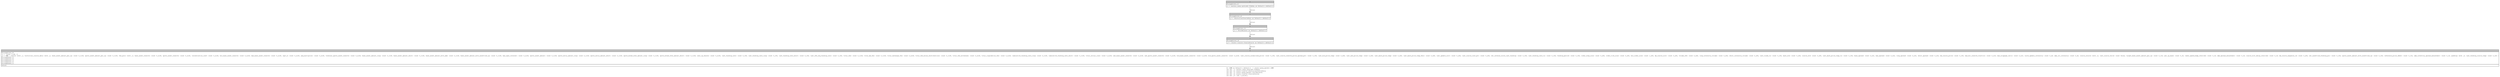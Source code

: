 digraph Mir_0_3823 {
    graph [fontname="Courier, monospace"];
    node [fontname="Courier, monospace"];
    edge [fontname="Courier, monospace"];
    label=<fn &lt;AMM as Default&gt;::default() -&gt; state::perp_market::AMM<br align="left"/>let mut _1: anchor_lang::prelude::Pubkey;<br align="left"/>let mut _2: state::oracle::HistoricalOracleData;<br align="left"/>let mut _3: state::perp_market::PoolBalance;<br align="left"/>let mut _4: state::oracle::OracleSource;<br align="left"/>let mut _5: [u8; 3_usize];<br align="left"/>>;
    bb0__0_3823 [shape="none", label=<<table border="0" cellborder="1" cellspacing="0"><tr><td bgcolor="gray" align="center" colspan="1">0</td></tr><tr><td align="left" balign="left">StorageLive(_1)<br/></td></tr><tr><td align="left">_1 = &lt;anchor_lang::prelude::Pubkey as Default&gt;::default()</td></tr></table>>];
    bb1__0_3823 [shape="none", label=<<table border="0" cellborder="1" cellspacing="0"><tr><td bgcolor="gray" align="center" colspan="1">1</td></tr><tr><td align="left" balign="left">StorageLive(_2)<br/></td></tr><tr><td align="left">_2 = &lt;HistoricalOracleData as Default&gt;::default()</td></tr></table>>];
    bb2__0_3823 [shape="none", label=<<table border="0" cellborder="1" cellspacing="0"><tr><td bgcolor="gray" align="center" colspan="1">2</td></tr><tr><td align="left" balign="left">StorageLive(_3)<br/></td></tr><tr><td align="left">_3 = &lt;PoolBalance as Default&gt;::default()</td></tr></table>>];
    bb3__0_3823 [shape="none", label=<<table border="0" cellborder="1" cellspacing="0"><tr><td bgcolor="gray" align="center" colspan="1">3</td></tr><tr><td align="left" balign="left">StorageLive(_4)<br/></td></tr><tr><td align="left">_4 = &lt;state::oracle::OracleSource as Default&gt;::default()</td></tr></table>>];
    bb4__0_3823 [shape="none", label=<<table border="0" cellborder="1" cellspacing="0"><tr><td bgcolor="gray" align="center" colspan="1">4</td></tr><tr><td align="left" balign="left">StorageLive(_5)<br/>_5 = [const 0_u8; 3]<br/>_0 = AMM { oracle: move _1, historical_oracle_data: move _2, base_asset_amount_per_lp: const 0_i128, quote_asset_amount_per_lp: const 0_i128, fee_pool: move _3, base_asset_reserve: const 0_u128, quote_asset_reserve: const 0_u128, concentration_coef: const 0_u128, min_base_asset_reserve: const 0_u128, max_base_asset_reserve: const 0_u128, sqrt_k: const 0_u128, peg_multiplier: const 0_u128, terminal_quote_asset_reserve: const 0_u128, base_asset_amount_long: const 0_i128, base_asset_amount_short: const 0_i128, base_asset_amount_with_amm: const 0_i128, base_asset_amount_with_unsettled_lp: const 0_i128, max_open_interest: const 0_u128, quote_asset_amount: const 0_i128, quote_entry_amount_long: const 0_i128, quote_entry_amount_short: const 0_i128, quote_break_even_amount_long: const 0_i128, quote_break_even_amount_short: const 0_i128, user_lp_shares: const 0_u128, last_funding_rate: const 0_i64, last_funding_rate_long: const 0_i64, last_funding_rate_short: const 0_i64, last_24h_avg_funding_rate: const 0_i64, total_fee: const 0_i128, total_mm_fee: const 0_i128, total_exchange_fee: const 0_u128, total_fee_minus_distributions: const 0_i128, total_fee_withdrawn: const 0_u128, total_liquidation_fee: const 0_u128, cumulative_funding_rate_long: const 0_i128, cumulative_funding_rate_short: const 0_i128, total_social_loss: const 0_u128, ask_base_asset_reserve: const 0_u128, ask_quote_asset_reserve: const 0_u128, bid_base_asset_reserve: const 0_u128, bid_quote_asset_reserve: const 0_u128, last_oracle_normalised_price: const 0_i64, last_oracle_reserve_price_spread_pct: const 0_i64, last_bid_price_twap: const 0_u64, last_ask_price_twap: const 0_u64, last_mark_price_twap: const 0_u64, last_mark_price_twap_5min: const 0_u64, last_update_slot: const 0_u64, last_oracle_conf_pct: const 0_u64, net_revenue_since_last_funding: const 0_i64, last_funding_rate_ts: const 0_i64, funding_period: const 0_i64, order_step_size: const 0_u64, order_tick_size: const 0_u64, min_order_size: const 1_u64, mm_oracle_slot: const 0_u64, volume_24h: const 0_u64, long_intensity_volume: const 0_u64, short_intensity_volume: const 0_u64, last_trade_ts: const 0_i64, mark_std: const 0_u64, oracle_std: const 0_u64, last_mark_price_twap_ts: const 0_i64, base_spread: const 0_u32, max_spread: const 0_u32, long_spread: const 0_u32, short_spread: const 0_u32, mm_oracle_price: const 0_i64, max_fill_reserve_fraction: const 0_u16, max_slippage_ratio: const 0_u16, curve_update_intensity: const 0_u8, amm_jit_intensity: const 0_u8, oracle_source: move _4, last_oracle_valid: const false, target_base_asset_amount_per_lp: const 0_i32, per_lp_base: const 0_i8, taker_speed_bump_override: const 0_i8, amm_spread_adjustment: const 0_i8, oracle_slot_delay_override: const 0_i8, mm_oracle_sequence_id: const 0_u64, net_unsettled_funding_pnl: const 0_i64, quote_asset_amount_with_unsettled_lp: const 0_i64, reference_price_offset: const 0_i32, amm_inventory_spread_adjustment: const 0_i8, padding: move _5, last_funding_oracle_twap: const 0_i64 }<br/>StorageDead(_5)<br/>StorageDead(_4)<br/>StorageDead(_3)<br/>StorageDead(_2)<br/>StorageDead(_1)<br/></td></tr><tr><td align="left">return</td></tr></table>>];
    bb0__0_3823 -> bb1__0_3823 [label="return"];
    bb1__0_3823 -> bb2__0_3823 [label="return"];
    bb2__0_3823 -> bb3__0_3823 [label="return"];
    bb3__0_3823 -> bb4__0_3823 [label="return"];
}

